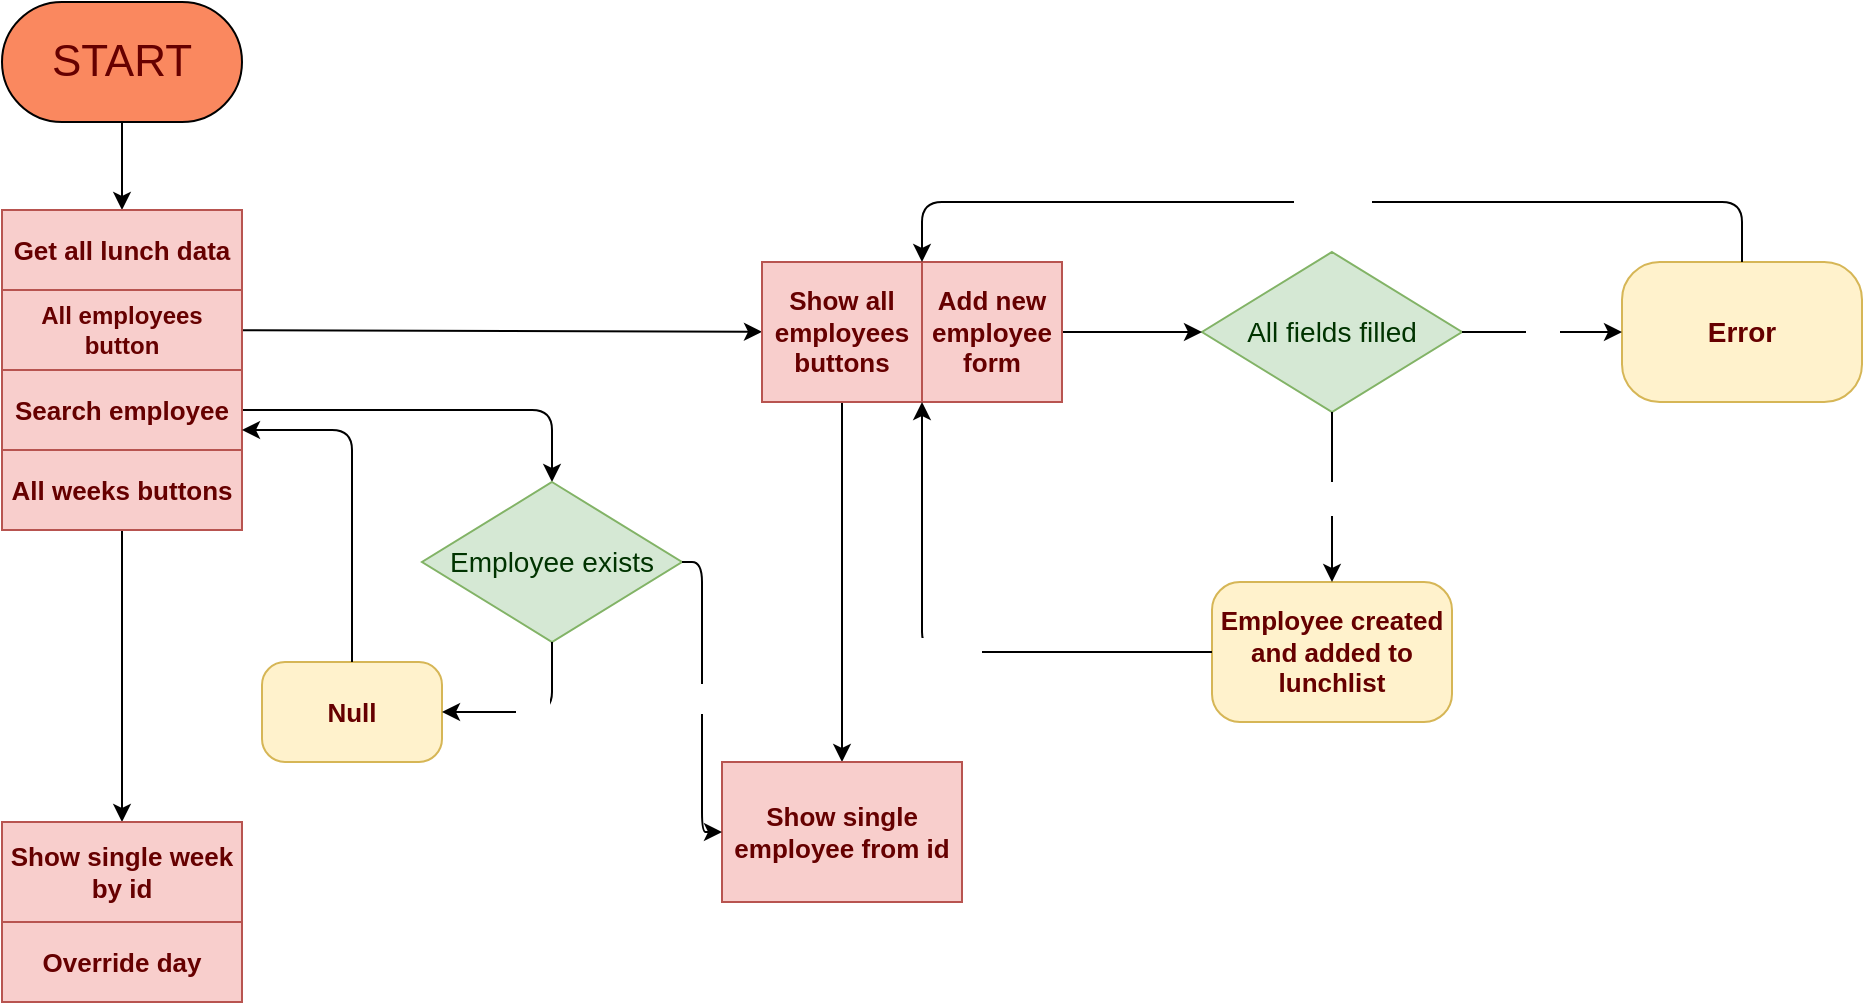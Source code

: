 <mxfile>
    <diagram id="9J1fuZbAJWgbVPJSaVKv" name="Page-1">
        <mxGraphModel dx="771" dy="687" grid="1" gridSize="10" guides="1" tooltips="1" connect="1" arrows="1" fold="1" page="1" pageScale="1" pageWidth="827" pageHeight="1169" math="0" shadow="0">
            <root>
                <mxCell id="0"/>
                <mxCell id="1" parent="0"/>
                <mxCell id="11" value="" style="edgeStyle=none;html=1;fontSize=22;fontColor=#660000;" edge="1" parent="1" source="4" target="6">
                    <mxGeometry relative="1" as="geometry"/>
                </mxCell>
                <mxCell id="14" value="" style="edgeStyle=none;html=1;fontSize=22;fontColor=#660000;exitX=0.5;exitY=1;exitDx=0;exitDy=0;" edge="1" parent="1" source="35" target="5">
                    <mxGeometry relative="1" as="geometry"/>
                </mxCell>
                <mxCell id="4" value="&lt;font color=&quot;#660000&quot;&gt;&lt;b&gt;All employees button&lt;br&gt;&lt;/b&gt;&lt;/font&gt;" style="rounded=0;whiteSpace=wrap;html=1;fillColor=#f8cecc;strokeColor=#b85450;" vertex="1" parent="1">
                    <mxGeometry x="250" y="174" width="120" height="40" as="geometry"/>
                </mxCell>
                <mxCell id="5" value="&lt;font color=&quot;#660000&quot; size=&quot;1&quot;&gt;&lt;b style=&quot;font-size: 13px&quot;&gt;Show single week by id&lt;/b&gt;&lt;/font&gt;" style="rounded=0;whiteSpace=wrap;html=1;fillColor=#f8cecc;strokeColor=#b85450;" vertex="1" parent="1">
                    <mxGeometry x="250" y="440" width="120" height="50" as="geometry"/>
                </mxCell>
                <mxCell id="12" value="" style="edgeStyle=none;html=1;fontSize=22;fontColor=#660000;" edge="1" parent="1" source="6" target="8">
                    <mxGeometry relative="1" as="geometry"/>
                </mxCell>
                <mxCell id="6" value="&lt;font color=&quot;#660000&quot; size=&quot;1&quot;&gt;&lt;b style=&quot;font-size: 13px&quot;&gt;Show all employees buttons&lt;/b&gt;&lt;/font&gt;" style="rounded=0;whiteSpace=wrap;html=1;fillColor=#f8cecc;strokeColor=#b85450;" vertex="1" parent="1">
                    <mxGeometry x="630" y="160" width="80" height="70" as="geometry"/>
                </mxCell>
                <mxCell id="8" value="&lt;font color=&quot;#660000&quot; size=&quot;1&quot;&gt;&lt;b style=&quot;font-size: 13px&quot;&gt;Show single employee from id&lt;br&gt;&lt;/b&gt;&lt;/font&gt;" style="rounded=0;whiteSpace=wrap;html=1;fillColor=#f8cecc;strokeColor=#b85450;" vertex="1" parent="1">
                    <mxGeometry x="610" y="410" width="120" height="70" as="geometry"/>
                </mxCell>
                <mxCell id="15" value="" style="edgeStyle=none;html=1;fontSize=22;fontColor=#660000;entryX=0.5;entryY=0;entryDx=0;entryDy=0;" edge="1" parent="1" source="9" target="47">
                    <mxGeometry relative="1" as="geometry">
                        <mxPoint x="350" y="130" as="targetPoint"/>
                    </mxGeometry>
                </mxCell>
                <mxCell id="9" value="START" style="rounded=1;whiteSpace=wrap;html=1;fontSize=22;fontColor=#660000;fillColor=#FA885F;perimeterSpacing=0;arcSize=50;" vertex="1" parent="1">
                    <mxGeometry x="250" y="30" width="120" height="60" as="geometry"/>
                </mxCell>
                <mxCell id="17" value="&lt;font color=&quot;#003300&quot;&gt;All fields filled&lt;/font&gt;" style="rhombus;whiteSpace=wrap;html=1;fontSize=14;fillColor=#d5e8d4;strokeColor=#82b366;" vertex="1" parent="1">
                    <mxGeometry x="850" y="155" width="130" height="80" as="geometry"/>
                </mxCell>
                <mxCell id="20" value="" style="edgeStyle=none;html=1;fontSize=14;fontColor=#003300;" edge="1" parent="1" source="19" target="17">
                    <mxGeometry relative="1" as="geometry"/>
                </mxCell>
                <mxCell id="19" value="&lt;font color=&quot;#660000&quot; size=&quot;1&quot;&gt;&lt;b style=&quot;font-size: 13px&quot;&gt;Add new employee form&lt;/b&gt;&lt;/font&gt;" style="rounded=0;whiteSpace=wrap;html=1;fillColor=#f8cecc;strokeColor=#b85450;" vertex="1" parent="1">
                    <mxGeometry x="710" y="160" width="70" height="70" as="geometry"/>
                </mxCell>
                <mxCell id="22" value="&lt;font color=&quot;#660000&quot; size=&quot;1&quot;&gt;&lt;b style=&quot;line-height: 1.2 ; font-size: 13px&quot;&gt;Employee created and added to lunchlist&lt;/b&gt;&lt;/font&gt;" style="rounded=1;whiteSpace=wrap;html=1;fillColor=#fff2cc;strokeColor=#d6b656;arcSize=20;" vertex="1" parent="1">
                    <mxGeometry x="855" y="320" width="120" height="70" as="geometry"/>
                </mxCell>
                <mxCell id="23" value="&lt;font color=&quot;#660000&quot;&gt;&lt;span style=&quot;font-size: 14px&quot;&gt;&lt;b&gt;Error&lt;/b&gt;&lt;/span&gt;&lt;/font&gt;" style="rounded=1;whiteSpace=wrap;html=1;fillColor=#fff2cc;strokeColor=#d6b656;arcSize=27;" vertex="1" parent="1">
                    <mxGeometry x="1060" y="160" width="120" height="70" as="geometry"/>
                </mxCell>
                <mxCell id="25" value="No" style="endArrow=classic;html=1;fontSize=14;fontColor=#003300;exitX=1;exitY=0.5;exitDx=0;exitDy=0;entryX=0;entryY=0.5;entryDx=0;entryDy=0;" edge="1" parent="1" source="17" target="23">
                    <mxGeometry relative="1" as="geometry">
                        <mxPoint x="990" y="340" as="sourcePoint"/>
                        <mxPoint x="1090" y="340" as="targetPoint"/>
                    </mxGeometry>
                </mxCell>
                <mxCell id="26" value="No" style="edgeLabel;resizable=0;html=1;align=center;verticalAlign=middle;rounded=1;fontSize=14;fontColor=#FFFFFF;fillColor=#FA885F;" connectable="0" vertex="1" parent="25">
                    <mxGeometry relative="1" as="geometry"/>
                </mxCell>
                <mxCell id="27" value="No" style="endArrow=classic;html=1;fontSize=14;fontColor=#003300;exitX=0.5;exitY=1;exitDx=0;exitDy=0;entryX=0.5;entryY=0;entryDx=0;entryDy=0;" edge="1" parent="1" source="17" target="22">
                    <mxGeometry relative="1" as="geometry">
                        <mxPoint x="1010" y="205" as="sourcePoint"/>
                        <mxPoint x="1100" y="205" as="targetPoint"/>
                    </mxGeometry>
                </mxCell>
                <mxCell id="28" value="Yes" style="edgeLabel;resizable=0;html=1;align=center;verticalAlign=middle;rounded=1;fontSize=14;fontColor=#FFFFFF;fillColor=#FA885F;" connectable="0" vertex="1" parent="27">
                    <mxGeometry relative="1" as="geometry"/>
                </mxCell>
                <mxCell id="29" value="" style="endArrow=classic;html=1;fontSize=13;fontColor=#FFFFFF;exitX=0.5;exitY=0;exitDx=0;exitDy=0;edgeStyle=orthogonalEdgeStyle;entryX=0;entryY=0;entryDx=0;entryDy=0;" edge="1" parent="1" source="23" target="19">
                    <mxGeometry relative="1" as="geometry">
                        <mxPoint x="1020" y="360" as="sourcePoint"/>
                        <mxPoint x="880" y="120" as="targetPoint"/>
                        <Array as="points">
                            <mxPoint x="1120" y="130"/>
                            <mxPoint x="710" y="130"/>
                        </Array>
                    </mxGeometry>
                </mxCell>
                <mxCell id="30" value="Return" style="edgeLabel;resizable=0;html=1;align=center;verticalAlign=middle;rounded=1;fontSize=13;fontColor=#FFFFFF;fillColor=#FA885F;" connectable="0" vertex="1" parent="29">
                    <mxGeometry relative="1" as="geometry"/>
                </mxCell>
                <mxCell id="33" value="" style="endArrow=classic;html=1;fontSize=13;fontColor=#FFFFFF;exitX=0;exitY=0.5;exitDx=0;exitDy=0;edgeStyle=orthogonalEdgeStyle;entryX=0;entryY=1;entryDx=0;entryDy=0;" edge="1" parent="1" source="22" target="19">
                    <mxGeometry relative="1" as="geometry">
                        <mxPoint x="1035" y="630" as="sourcePoint"/>
                        <mxPoint x="535" y="630" as="targetPoint"/>
                        <Array as="points">
                            <mxPoint x="710" y="355"/>
                        </Array>
                    </mxGeometry>
                </mxCell>
                <mxCell id="34" value="Return" style="edgeLabel;resizable=0;html=1;align=center;verticalAlign=middle;rounded=1;fontSize=13;fontColor=#FFFFFF;fillColor=#FA885F;" connectable="0" vertex="1" parent="33">
                    <mxGeometry relative="1" as="geometry"/>
                </mxCell>
                <mxCell id="35" value="&lt;font color=&quot;#660000&quot; size=&quot;1&quot;&gt;&lt;b style=&quot;font-size: 13px&quot;&gt;All weeks buttons&lt;/b&gt;&lt;/font&gt;" style="rounded=0;whiteSpace=wrap;html=1;fillColor=#f8cecc;strokeColor=#b85450;" vertex="1" parent="1">
                    <mxGeometry x="250" y="254" width="120" height="40" as="geometry"/>
                </mxCell>
                <mxCell id="38" style="edgeStyle=orthogonalEdgeStyle;html=1;entryX=0.5;entryY=0;entryDx=0;entryDy=0;fontSize=13;fontColor=#FFFFFF;" edge="1" parent="1" source="36" target="37">
                    <mxGeometry relative="1" as="geometry"/>
                </mxCell>
                <mxCell id="36" value="&lt;font color=&quot;#660000&quot; size=&quot;1&quot;&gt;&lt;b style=&quot;font-size: 13px&quot;&gt;Search employee&lt;/b&gt;&lt;/font&gt;" style="rounded=0;whiteSpace=wrap;html=1;fillColor=#f8cecc;strokeColor=#b85450;" vertex="1" parent="1">
                    <mxGeometry x="250" y="214" width="120" height="40" as="geometry"/>
                </mxCell>
                <mxCell id="37" value="&lt;font color=&quot;#003300&quot;&gt;Employee exists&lt;/font&gt;" style="rhombus;whiteSpace=wrap;html=1;fontSize=14;fillColor=#d5e8d4;strokeColor=#82b366;" vertex="1" parent="1">
                    <mxGeometry x="460" y="270" width="130" height="80" as="geometry"/>
                </mxCell>
                <mxCell id="40" value="" style="endArrow=classic;html=1;fontSize=13;fontColor=#FFFFFF;exitX=1;exitY=0.5;exitDx=0;exitDy=0;entryX=0;entryY=0.5;entryDx=0;entryDy=0;edgeStyle=orthogonalEdgeStyle;" edge="1" parent="1" source="37" target="8">
                    <mxGeometry relative="1" as="geometry">
                        <mxPoint x="550" y="350" as="sourcePoint"/>
                        <mxPoint x="630" y="370" as="targetPoint"/>
                    </mxGeometry>
                </mxCell>
                <mxCell id="41" value="Yes" style="edgeLabel;resizable=0;html=1;align=center;verticalAlign=middle;rounded=1;fontSize=13;fontColor=#FFFFFF;fillColor=#FA885F;" connectable="0" vertex="1" parent="40">
                    <mxGeometry relative="1" as="geometry"/>
                </mxCell>
                <mxCell id="42" value="&lt;font color=&quot;#660000&quot; size=&quot;1&quot;&gt;&lt;b style=&quot;font-size: 13px&quot;&gt;Null&lt;/b&gt;&lt;/font&gt;" style="rounded=1;whiteSpace=wrap;html=1;fillColor=#fff2cc;strokeColor=#d6b656;arcSize=23;" vertex="1" parent="1">
                    <mxGeometry x="380" y="360" width="90" height="50" as="geometry"/>
                </mxCell>
                <mxCell id="43" value="" style="endArrow=classic;html=1;fontSize=13;fontColor=#FFFFFF;exitX=0.5;exitY=1;exitDx=0;exitDy=0;entryX=1;entryY=0.5;entryDx=0;entryDy=0;edgeStyle=orthogonalEdgeStyle;" edge="1" parent="1" source="37" target="42">
                    <mxGeometry relative="1" as="geometry">
                        <mxPoint x="510" y="380" as="sourcePoint"/>
                        <mxPoint x="610" y="380" as="targetPoint"/>
                    </mxGeometry>
                </mxCell>
                <mxCell id="44" value="No" style="edgeLabel;resizable=0;html=1;align=center;verticalAlign=middle;rounded=1;fontSize=13;fontColor=#FFFFFF;fillColor=#FA885F;" connectable="0" vertex="1" parent="43">
                    <mxGeometry relative="1" as="geometry"/>
                </mxCell>
                <mxCell id="46" value="" style="endArrow=classic;html=1;fontSize=13;fontColor=#FFFFFF;exitX=0.5;exitY=0;exitDx=0;exitDy=0;entryX=1;entryY=0.75;entryDx=0;entryDy=0;edgeStyle=orthogonalEdgeStyle;" edge="1" parent="1" source="42" target="36">
                    <mxGeometry width="50" height="50" relative="1" as="geometry">
                        <mxPoint x="530" y="410" as="sourcePoint"/>
                        <mxPoint x="580" y="360" as="targetPoint"/>
                    </mxGeometry>
                </mxCell>
                <mxCell id="47" value="&lt;font color=&quot;#660000&quot;&gt;&lt;b&gt;&lt;font style=&quot;font-size: 13px&quot;&gt;Get all lunch data&lt;/font&gt;&lt;br&gt;&lt;/b&gt;&lt;/font&gt;" style="rounded=0;whiteSpace=wrap;html=1;fillColor=#f8cecc;strokeColor=#b85450;" vertex="1" parent="1">
                    <mxGeometry x="250" y="134" width="120" height="40" as="geometry"/>
                </mxCell>
                <mxCell id="48" value="&lt;font color=&quot;#660000&quot; size=&quot;1&quot;&gt;&lt;b style=&quot;font-size: 13px&quot;&gt;Override day&lt;/b&gt;&lt;/font&gt;" style="rounded=0;whiteSpace=wrap;html=1;fillColor=#f8cecc;strokeColor=#b85450;" vertex="1" parent="1">
                    <mxGeometry x="250" y="490" width="120" height="40" as="geometry"/>
                </mxCell>
            </root>
        </mxGraphModel>
    </diagram>
</mxfile>